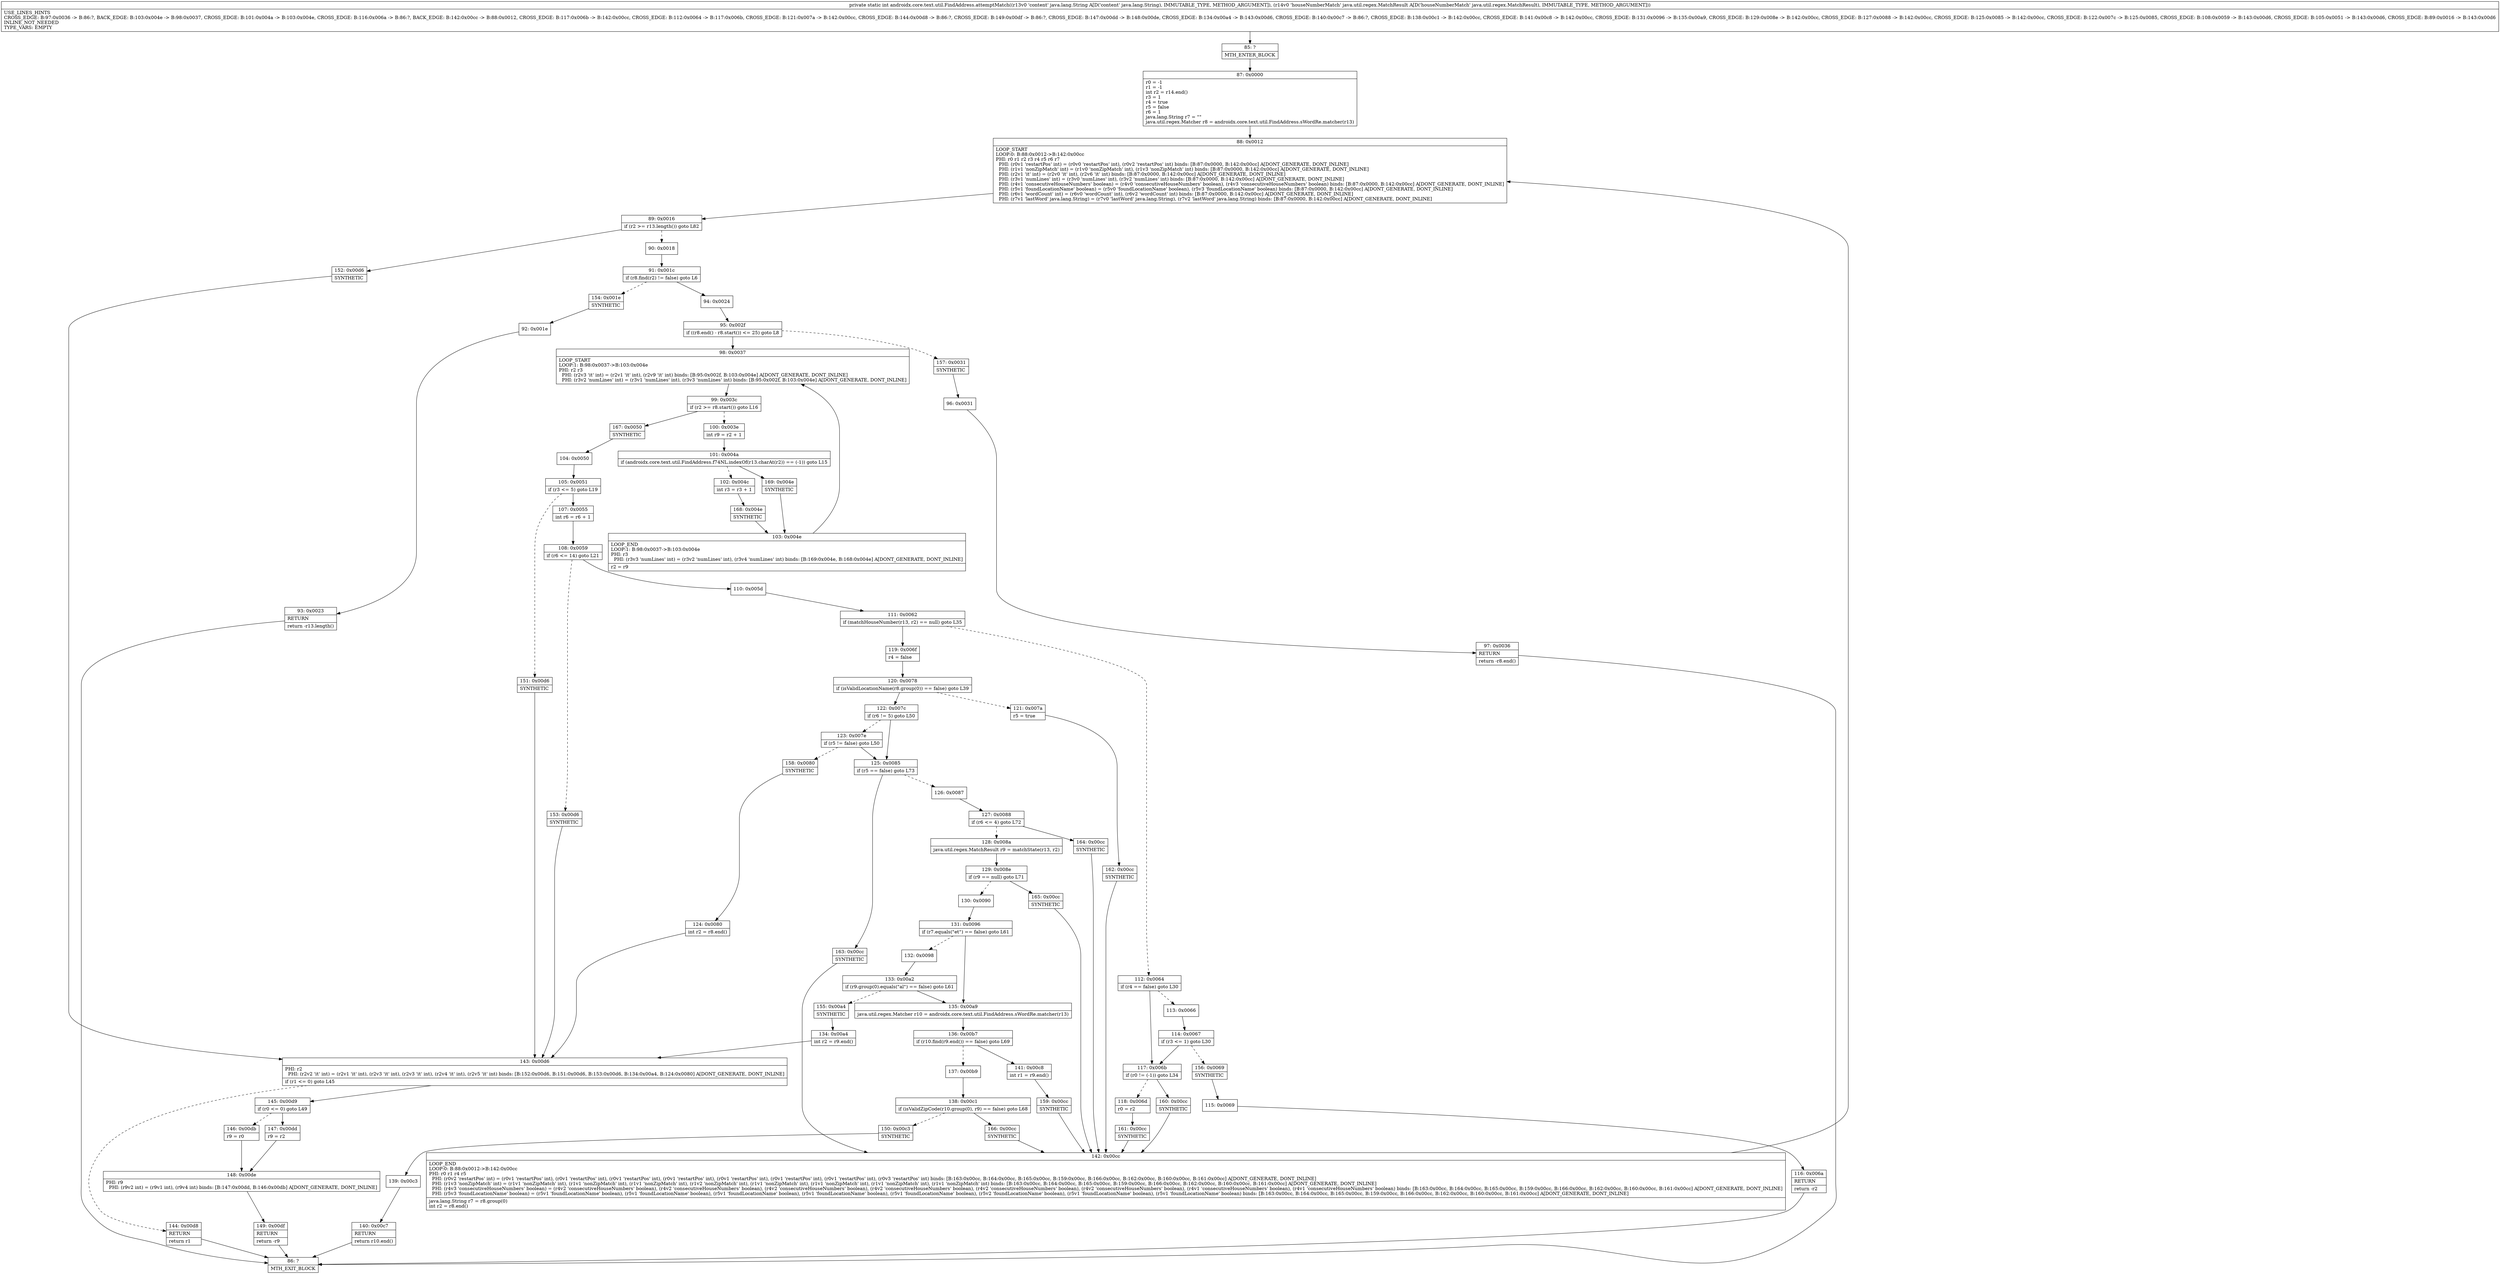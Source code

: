 digraph "CFG forandroidx.core.text.util.FindAddress.attemptMatch(Ljava\/lang\/String;Ljava\/util\/regex\/MatchResult;)I" {
Node_85 [shape=record,label="{85\:\ ?|MTH_ENTER_BLOCK\l}"];
Node_87 [shape=record,label="{87\:\ 0x0000|r0 = \-1\lr1 = \-1\lint r2 = r14.end()\lr3 = 1\lr4 = true\lr5 = false\lr6 = 1\ljava.lang.String r7 = \"\"\ljava.util.regex.Matcher r8 = androidx.core.text.util.FindAddress.sWordRe.matcher(r13)\l}"];
Node_88 [shape=record,label="{88\:\ 0x0012|LOOP_START\lLOOP:0: B:88:0x0012\-\>B:142:0x00cc\lPHI: r0 r1 r2 r3 r4 r5 r6 r7 \l  PHI: (r0v1 'restartPos' int) = (r0v0 'restartPos' int), (r0v2 'restartPos' int) binds: [B:87:0x0000, B:142:0x00cc] A[DONT_GENERATE, DONT_INLINE]\l  PHI: (r1v1 'nonZipMatch' int) = (r1v0 'nonZipMatch' int), (r1v3 'nonZipMatch' int) binds: [B:87:0x0000, B:142:0x00cc] A[DONT_GENERATE, DONT_INLINE]\l  PHI: (r2v1 'it' int) = (r2v0 'it' int), (r2v6 'it' int) binds: [B:87:0x0000, B:142:0x00cc] A[DONT_GENERATE, DONT_INLINE]\l  PHI: (r3v1 'numLines' int) = (r3v0 'numLines' int), (r3v2 'numLines' int) binds: [B:87:0x0000, B:142:0x00cc] A[DONT_GENERATE, DONT_INLINE]\l  PHI: (r4v1 'consecutiveHouseNumbers' boolean) = (r4v0 'consecutiveHouseNumbers' boolean), (r4v3 'consecutiveHouseNumbers' boolean) binds: [B:87:0x0000, B:142:0x00cc] A[DONT_GENERATE, DONT_INLINE]\l  PHI: (r5v1 'foundLocationName' boolean) = (r5v0 'foundLocationName' boolean), (r5v3 'foundLocationName' boolean) binds: [B:87:0x0000, B:142:0x00cc] A[DONT_GENERATE, DONT_INLINE]\l  PHI: (r6v1 'wordCount' int) = (r6v0 'wordCount' int), (r6v2 'wordCount' int) binds: [B:87:0x0000, B:142:0x00cc] A[DONT_GENERATE, DONT_INLINE]\l  PHI: (r7v1 'lastWord' java.lang.String) = (r7v0 'lastWord' java.lang.String), (r7v2 'lastWord' java.lang.String) binds: [B:87:0x0000, B:142:0x00cc] A[DONT_GENERATE, DONT_INLINE]\l}"];
Node_89 [shape=record,label="{89\:\ 0x0016|if (r2 \>= r13.length()) goto L82\l}"];
Node_90 [shape=record,label="{90\:\ 0x0018}"];
Node_91 [shape=record,label="{91\:\ 0x001c|if (r8.find(r2) != false) goto L6\l}"];
Node_94 [shape=record,label="{94\:\ 0x0024}"];
Node_95 [shape=record,label="{95\:\ 0x002f|if ((r8.end() \- r8.start()) \<= 25) goto L8\l}"];
Node_98 [shape=record,label="{98\:\ 0x0037|LOOP_START\lLOOP:1: B:98:0x0037\-\>B:103:0x004e\lPHI: r2 r3 \l  PHI: (r2v3 'it' int) = (r2v1 'it' int), (r2v9 'it' int) binds: [B:95:0x002f, B:103:0x004e] A[DONT_GENERATE, DONT_INLINE]\l  PHI: (r3v2 'numLines' int) = (r3v1 'numLines' int), (r3v3 'numLines' int) binds: [B:95:0x002f, B:103:0x004e] A[DONT_GENERATE, DONT_INLINE]\l}"];
Node_99 [shape=record,label="{99\:\ 0x003c|if (r2 \>= r8.start()) goto L16\l}"];
Node_100 [shape=record,label="{100\:\ 0x003e|int r9 = r2 + 1\l}"];
Node_101 [shape=record,label="{101\:\ 0x004a|if (androidx.core.text.util.FindAddress.f74NL.indexOf(r13.charAt(r2)) == (\-1)) goto L15\l}"];
Node_102 [shape=record,label="{102\:\ 0x004c|int r3 = r3 + 1\l}"];
Node_168 [shape=record,label="{168\:\ 0x004e|SYNTHETIC\l}"];
Node_103 [shape=record,label="{103\:\ 0x004e|LOOP_END\lLOOP:1: B:98:0x0037\-\>B:103:0x004e\lPHI: r3 \l  PHI: (r3v3 'numLines' int) = (r3v2 'numLines' int), (r3v4 'numLines' int) binds: [B:169:0x004e, B:168:0x004e] A[DONT_GENERATE, DONT_INLINE]\l|r2 = r9\l}"];
Node_169 [shape=record,label="{169\:\ 0x004e|SYNTHETIC\l}"];
Node_167 [shape=record,label="{167\:\ 0x0050|SYNTHETIC\l}"];
Node_104 [shape=record,label="{104\:\ 0x0050}"];
Node_105 [shape=record,label="{105\:\ 0x0051|if (r3 \<= 5) goto L19\l}"];
Node_107 [shape=record,label="{107\:\ 0x0055|int r6 = r6 + 1\l}"];
Node_108 [shape=record,label="{108\:\ 0x0059|if (r6 \<= 14) goto L21\l}"];
Node_110 [shape=record,label="{110\:\ 0x005d}"];
Node_111 [shape=record,label="{111\:\ 0x0062|if (matchHouseNumber(r13, r2) == null) goto L35\l}"];
Node_112 [shape=record,label="{112\:\ 0x0064|if (r4 == false) goto L30\l}"];
Node_113 [shape=record,label="{113\:\ 0x0066}"];
Node_114 [shape=record,label="{114\:\ 0x0067|if (r3 \<= 1) goto L30\l}"];
Node_156 [shape=record,label="{156\:\ 0x0069|SYNTHETIC\l}"];
Node_115 [shape=record,label="{115\:\ 0x0069}"];
Node_116 [shape=record,label="{116\:\ 0x006a|RETURN\l|return \-r2\l}"];
Node_86 [shape=record,label="{86\:\ ?|MTH_EXIT_BLOCK\l}"];
Node_117 [shape=record,label="{117\:\ 0x006b|if (r0 != (\-1)) goto L34\l}"];
Node_118 [shape=record,label="{118\:\ 0x006d|r0 = r2\l}"];
Node_161 [shape=record,label="{161\:\ 0x00cc|SYNTHETIC\l}"];
Node_142 [shape=record,label="{142\:\ 0x00cc|LOOP_END\lLOOP:0: B:88:0x0012\-\>B:142:0x00cc\lPHI: r0 r1 r4 r5 \l  PHI: (r0v2 'restartPos' int) = (r0v1 'restartPos' int), (r0v1 'restartPos' int), (r0v1 'restartPos' int), (r0v1 'restartPos' int), (r0v1 'restartPos' int), (r0v1 'restartPos' int), (r0v1 'restartPos' int), (r0v3 'restartPos' int) binds: [B:163:0x00cc, B:164:0x00cc, B:165:0x00cc, B:159:0x00cc, B:166:0x00cc, B:162:0x00cc, B:160:0x00cc, B:161:0x00cc] A[DONT_GENERATE, DONT_INLINE]\l  PHI: (r1v3 'nonZipMatch' int) = (r1v1 'nonZipMatch' int), (r1v1 'nonZipMatch' int), (r1v1 'nonZipMatch' int), (r1v2 'nonZipMatch' int), (r1v1 'nonZipMatch' int), (r1v1 'nonZipMatch' int), (r1v1 'nonZipMatch' int), (r1v1 'nonZipMatch' int) binds: [B:163:0x00cc, B:164:0x00cc, B:165:0x00cc, B:159:0x00cc, B:166:0x00cc, B:162:0x00cc, B:160:0x00cc, B:161:0x00cc] A[DONT_GENERATE, DONT_INLINE]\l  PHI: (r4v3 'consecutiveHouseNumbers' boolean) = (r4v2 'consecutiveHouseNumbers' boolean), (r4v2 'consecutiveHouseNumbers' boolean), (r4v2 'consecutiveHouseNumbers' boolean), (r4v2 'consecutiveHouseNumbers' boolean), (r4v2 'consecutiveHouseNumbers' boolean), (r4v2 'consecutiveHouseNumbers' boolean), (r4v1 'consecutiveHouseNumbers' boolean), (r4v1 'consecutiveHouseNumbers' boolean) binds: [B:163:0x00cc, B:164:0x00cc, B:165:0x00cc, B:159:0x00cc, B:166:0x00cc, B:162:0x00cc, B:160:0x00cc, B:161:0x00cc] A[DONT_GENERATE, DONT_INLINE]\l  PHI: (r5v3 'foundLocationName' boolean) = (r5v1 'foundLocationName' boolean), (r5v1 'foundLocationName' boolean), (r5v1 'foundLocationName' boolean), (r5v1 'foundLocationName' boolean), (r5v1 'foundLocationName' boolean), (r5v2 'foundLocationName' boolean), (r5v1 'foundLocationName' boolean), (r5v1 'foundLocationName' boolean) binds: [B:163:0x00cc, B:164:0x00cc, B:165:0x00cc, B:159:0x00cc, B:166:0x00cc, B:162:0x00cc, B:160:0x00cc, B:161:0x00cc] A[DONT_GENERATE, DONT_INLINE]\l|java.lang.String r7 = r8.group(0)\lint r2 = r8.end()\l}"];
Node_160 [shape=record,label="{160\:\ 0x00cc|SYNTHETIC\l}"];
Node_119 [shape=record,label="{119\:\ 0x006f|r4 = false\l}"];
Node_120 [shape=record,label="{120\:\ 0x0078|if (isValidLocationName(r8.group(0)) == false) goto L39\l}"];
Node_121 [shape=record,label="{121\:\ 0x007a|r5 = true\l}"];
Node_162 [shape=record,label="{162\:\ 0x00cc|SYNTHETIC\l}"];
Node_122 [shape=record,label="{122\:\ 0x007c|if (r6 != 5) goto L50\l}"];
Node_123 [shape=record,label="{123\:\ 0x007e|if (r5 != false) goto L50\l}"];
Node_158 [shape=record,label="{158\:\ 0x0080|SYNTHETIC\l}"];
Node_124 [shape=record,label="{124\:\ 0x0080|int r2 = r8.end()\l}"];
Node_143 [shape=record,label="{143\:\ 0x00d6|PHI: r2 \l  PHI: (r2v2 'it' int) = (r2v1 'it' int), (r2v3 'it' int), (r2v3 'it' int), (r2v4 'it' int), (r2v5 'it' int) binds: [B:152:0x00d6, B:151:0x00d6, B:153:0x00d6, B:134:0x00a4, B:124:0x0080] A[DONT_GENERATE, DONT_INLINE]\l|if (r1 \<= 0) goto L45\l}"];
Node_144 [shape=record,label="{144\:\ 0x00d8|RETURN\l|return r1\l}"];
Node_145 [shape=record,label="{145\:\ 0x00d9|if (r0 \<= 0) goto L49\l}"];
Node_146 [shape=record,label="{146\:\ 0x00db|r9 = r0\l}"];
Node_148 [shape=record,label="{148\:\ 0x00de|PHI: r9 \l  PHI: (r9v2 int) = (r9v1 int), (r9v4 int) binds: [B:147:0x00dd, B:146:0x00db] A[DONT_GENERATE, DONT_INLINE]\l}"];
Node_149 [shape=record,label="{149\:\ 0x00df|RETURN\l|return \-r9\l}"];
Node_147 [shape=record,label="{147\:\ 0x00dd|r9 = r2\l}"];
Node_125 [shape=record,label="{125\:\ 0x0085|if (r5 == false) goto L73\l}"];
Node_126 [shape=record,label="{126\:\ 0x0087}"];
Node_127 [shape=record,label="{127\:\ 0x0088|if (r6 \<= 4) goto L72\l}"];
Node_128 [shape=record,label="{128\:\ 0x008a|java.util.regex.MatchResult r9 = matchState(r13, r2)\l}"];
Node_129 [shape=record,label="{129\:\ 0x008e|if (r9 == null) goto L71\l}"];
Node_130 [shape=record,label="{130\:\ 0x0090}"];
Node_131 [shape=record,label="{131\:\ 0x0096|if (r7.equals(\"et\") == false) goto L61\l}"];
Node_132 [shape=record,label="{132\:\ 0x0098}"];
Node_133 [shape=record,label="{133\:\ 0x00a2|if (r9.group(0).equals(\"al\") == false) goto L61\l}"];
Node_155 [shape=record,label="{155\:\ 0x00a4|SYNTHETIC\l}"];
Node_134 [shape=record,label="{134\:\ 0x00a4|int r2 = r9.end()\l}"];
Node_135 [shape=record,label="{135\:\ 0x00a9|java.util.regex.Matcher r10 = androidx.core.text.util.FindAddress.sWordRe.matcher(r13)\l}"];
Node_136 [shape=record,label="{136\:\ 0x00b7|if (r10.find(r9.end()) == false) goto L69\l}"];
Node_137 [shape=record,label="{137\:\ 0x00b9}"];
Node_138 [shape=record,label="{138\:\ 0x00c1|if (isValidZipCode(r10.group(0), r9) == false) goto L68\l}"];
Node_150 [shape=record,label="{150\:\ 0x00c3|SYNTHETIC\l}"];
Node_139 [shape=record,label="{139\:\ 0x00c3}"];
Node_140 [shape=record,label="{140\:\ 0x00c7|RETURN\l|return r10.end()\l}"];
Node_166 [shape=record,label="{166\:\ 0x00cc|SYNTHETIC\l}"];
Node_141 [shape=record,label="{141\:\ 0x00c8|int r1 = r9.end()\l}"];
Node_159 [shape=record,label="{159\:\ 0x00cc|SYNTHETIC\l}"];
Node_165 [shape=record,label="{165\:\ 0x00cc|SYNTHETIC\l}"];
Node_164 [shape=record,label="{164\:\ 0x00cc|SYNTHETIC\l}"];
Node_163 [shape=record,label="{163\:\ 0x00cc|SYNTHETIC\l}"];
Node_153 [shape=record,label="{153\:\ 0x00d6|SYNTHETIC\l}"];
Node_151 [shape=record,label="{151\:\ 0x00d6|SYNTHETIC\l}"];
Node_157 [shape=record,label="{157\:\ 0x0031|SYNTHETIC\l}"];
Node_96 [shape=record,label="{96\:\ 0x0031}"];
Node_97 [shape=record,label="{97\:\ 0x0036|RETURN\l|return \-r8.end()\l}"];
Node_154 [shape=record,label="{154\:\ 0x001e|SYNTHETIC\l}"];
Node_92 [shape=record,label="{92\:\ 0x001e}"];
Node_93 [shape=record,label="{93\:\ 0x0023|RETURN\l|return \-r13.length()\l}"];
Node_152 [shape=record,label="{152\:\ 0x00d6|SYNTHETIC\l}"];
MethodNode[shape=record,label="{private static int androidx.core.text.util.FindAddress.attemptMatch((r13v0 'content' java.lang.String A[D('content' java.lang.String), IMMUTABLE_TYPE, METHOD_ARGUMENT]), (r14v0 'houseNumberMatch' java.util.regex.MatchResult A[D('houseNumberMatch' java.util.regex.MatchResult), IMMUTABLE_TYPE, METHOD_ARGUMENT]))  | USE_LINES_HINTS\lCROSS_EDGE: B:97:0x0036 \-\> B:86:?, BACK_EDGE: B:103:0x004e \-\> B:98:0x0037, CROSS_EDGE: B:101:0x004a \-\> B:103:0x004e, CROSS_EDGE: B:116:0x006a \-\> B:86:?, BACK_EDGE: B:142:0x00cc \-\> B:88:0x0012, CROSS_EDGE: B:117:0x006b \-\> B:142:0x00cc, CROSS_EDGE: B:112:0x0064 \-\> B:117:0x006b, CROSS_EDGE: B:121:0x007a \-\> B:142:0x00cc, CROSS_EDGE: B:144:0x00d8 \-\> B:86:?, CROSS_EDGE: B:149:0x00df \-\> B:86:?, CROSS_EDGE: B:147:0x00dd \-\> B:148:0x00de, CROSS_EDGE: B:134:0x00a4 \-\> B:143:0x00d6, CROSS_EDGE: B:140:0x00c7 \-\> B:86:?, CROSS_EDGE: B:138:0x00c1 \-\> B:142:0x00cc, CROSS_EDGE: B:141:0x00c8 \-\> B:142:0x00cc, CROSS_EDGE: B:131:0x0096 \-\> B:135:0x00a9, CROSS_EDGE: B:129:0x008e \-\> B:142:0x00cc, CROSS_EDGE: B:127:0x0088 \-\> B:142:0x00cc, CROSS_EDGE: B:125:0x0085 \-\> B:142:0x00cc, CROSS_EDGE: B:122:0x007c \-\> B:125:0x0085, CROSS_EDGE: B:108:0x0059 \-\> B:143:0x00d6, CROSS_EDGE: B:105:0x0051 \-\> B:143:0x00d6, CROSS_EDGE: B:89:0x0016 \-\> B:143:0x00d6\lINLINE_NOT_NEEDED\lTYPE_VARS: EMPTY\l}"];
MethodNode -> Node_85;Node_85 -> Node_87;
Node_87 -> Node_88;
Node_88 -> Node_89;
Node_89 -> Node_90[style=dashed];
Node_89 -> Node_152;
Node_90 -> Node_91;
Node_91 -> Node_94;
Node_91 -> Node_154[style=dashed];
Node_94 -> Node_95;
Node_95 -> Node_98;
Node_95 -> Node_157[style=dashed];
Node_98 -> Node_99;
Node_99 -> Node_100[style=dashed];
Node_99 -> Node_167;
Node_100 -> Node_101;
Node_101 -> Node_102[style=dashed];
Node_101 -> Node_169;
Node_102 -> Node_168;
Node_168 -> Node_103;
Node_103 -> Node_98;
Node_169 -> Node_103;
Node_167 -> Node_104;
Node_104 -> Node_105;
Node_105 -> Node_107;
Node_105 -> Node_151[style=dashed];
Node_107 -> Node_108;
Node_108 -> Node_110;
Node_108 -> Node_153[style=dashed];
Node_110 -> Node_111;
Node_111 -> Node_112[style=dashed];
Node_111 -> Node_119;
Node_112 -> Node_113[style=dashed];
Node_112 -> Node_117;
Node_113 -> Node_114;
Node_114 -> Node_117;
Node_114 -> Node_156[style=dashed];
Node_156 -> Node_115;
Node_115 -> Node_116;
Node_116 -> Node_86;
Node_117 -> Node_118[style=dashed];
Node_117 -> Node_160;
Node_118 -> Node_161;
Node_161 -> Node_142;
Node_142 -> Node_88;
Node_160 -> Node_142;
Node_119 -> Node_120;
Node_120 -> Node_121[style=dashed];
Node_120 -> Node_122;
Node_121 -> Node_162;
Node_162 -> Node_142;
Node_122 -> Node_123[style=dashed];
Node_122 -> Node_125;
Node_123 -> Node_125;
Node_123 -> Node_158[style=dashed];
Node_158 -> Node_124;
Node_124 -> Node_143;
Node_143 -> Node_144[style=dashed];
Node_143 -> Node_145;
Node_144 -> Node_86;
Node_145 -> Node_146[style=dashed];
Node_145 -> Node_147;
Node_146 -> Node_148;
Node_148 -> Node_149;
Node_149 -> Node_86;
Node_147 -> Node_148;
Node_125 -> Node_126[style=dashed];
Node_125 -> Node_163;
Node_126 -> Node_127;
Node_127 -> Node_128[style=dashed];
Node_127 -> Node_164;
Node_128 -> Node_129;
Node_129 -> Node_130[style=dashed];
Node_129 -> Node_165;
Node_130 -> Node_131;
Node_131 -> Node_132[style=dashed];
Node_131 -> Node_135;
Node_132 -> Node_133;
Node_133 -> Node_135;
Node_133 -> Node_155[style=dashed];
Node_155 -> Node_134;
Node_134 -> Node_143;
Node_135 -> Node_136;
Node_136 -> Node_137[style=dashed];
Node_136 -> Node_141;
Node_137 -> Node_138;
Node_138 -> Node_150[style=dashed];
Node_138 -> Node_166;
Node_150 -> Node_139;
Node_139 -> Node_140;
Node_140 -> Node_86;
Node_166 -> Node_142;
Node_141 -> Node_159;
Node_159 -> Node_142;
Node_165 -> Node_142;
Node_164 -> Node_142;
Node_163 -> Node_142;
Node_153 -> Node_143;
Node_151 -> Node_143;
Node_157 -> Node_96;
Node_96 -> Node_97;
Node_97 -> Node_86;
Node_154 -> Node_92;
Node_92 -> Node_93;
Node_93 -> Node_86;
Node_152 -> Node_143;
}

